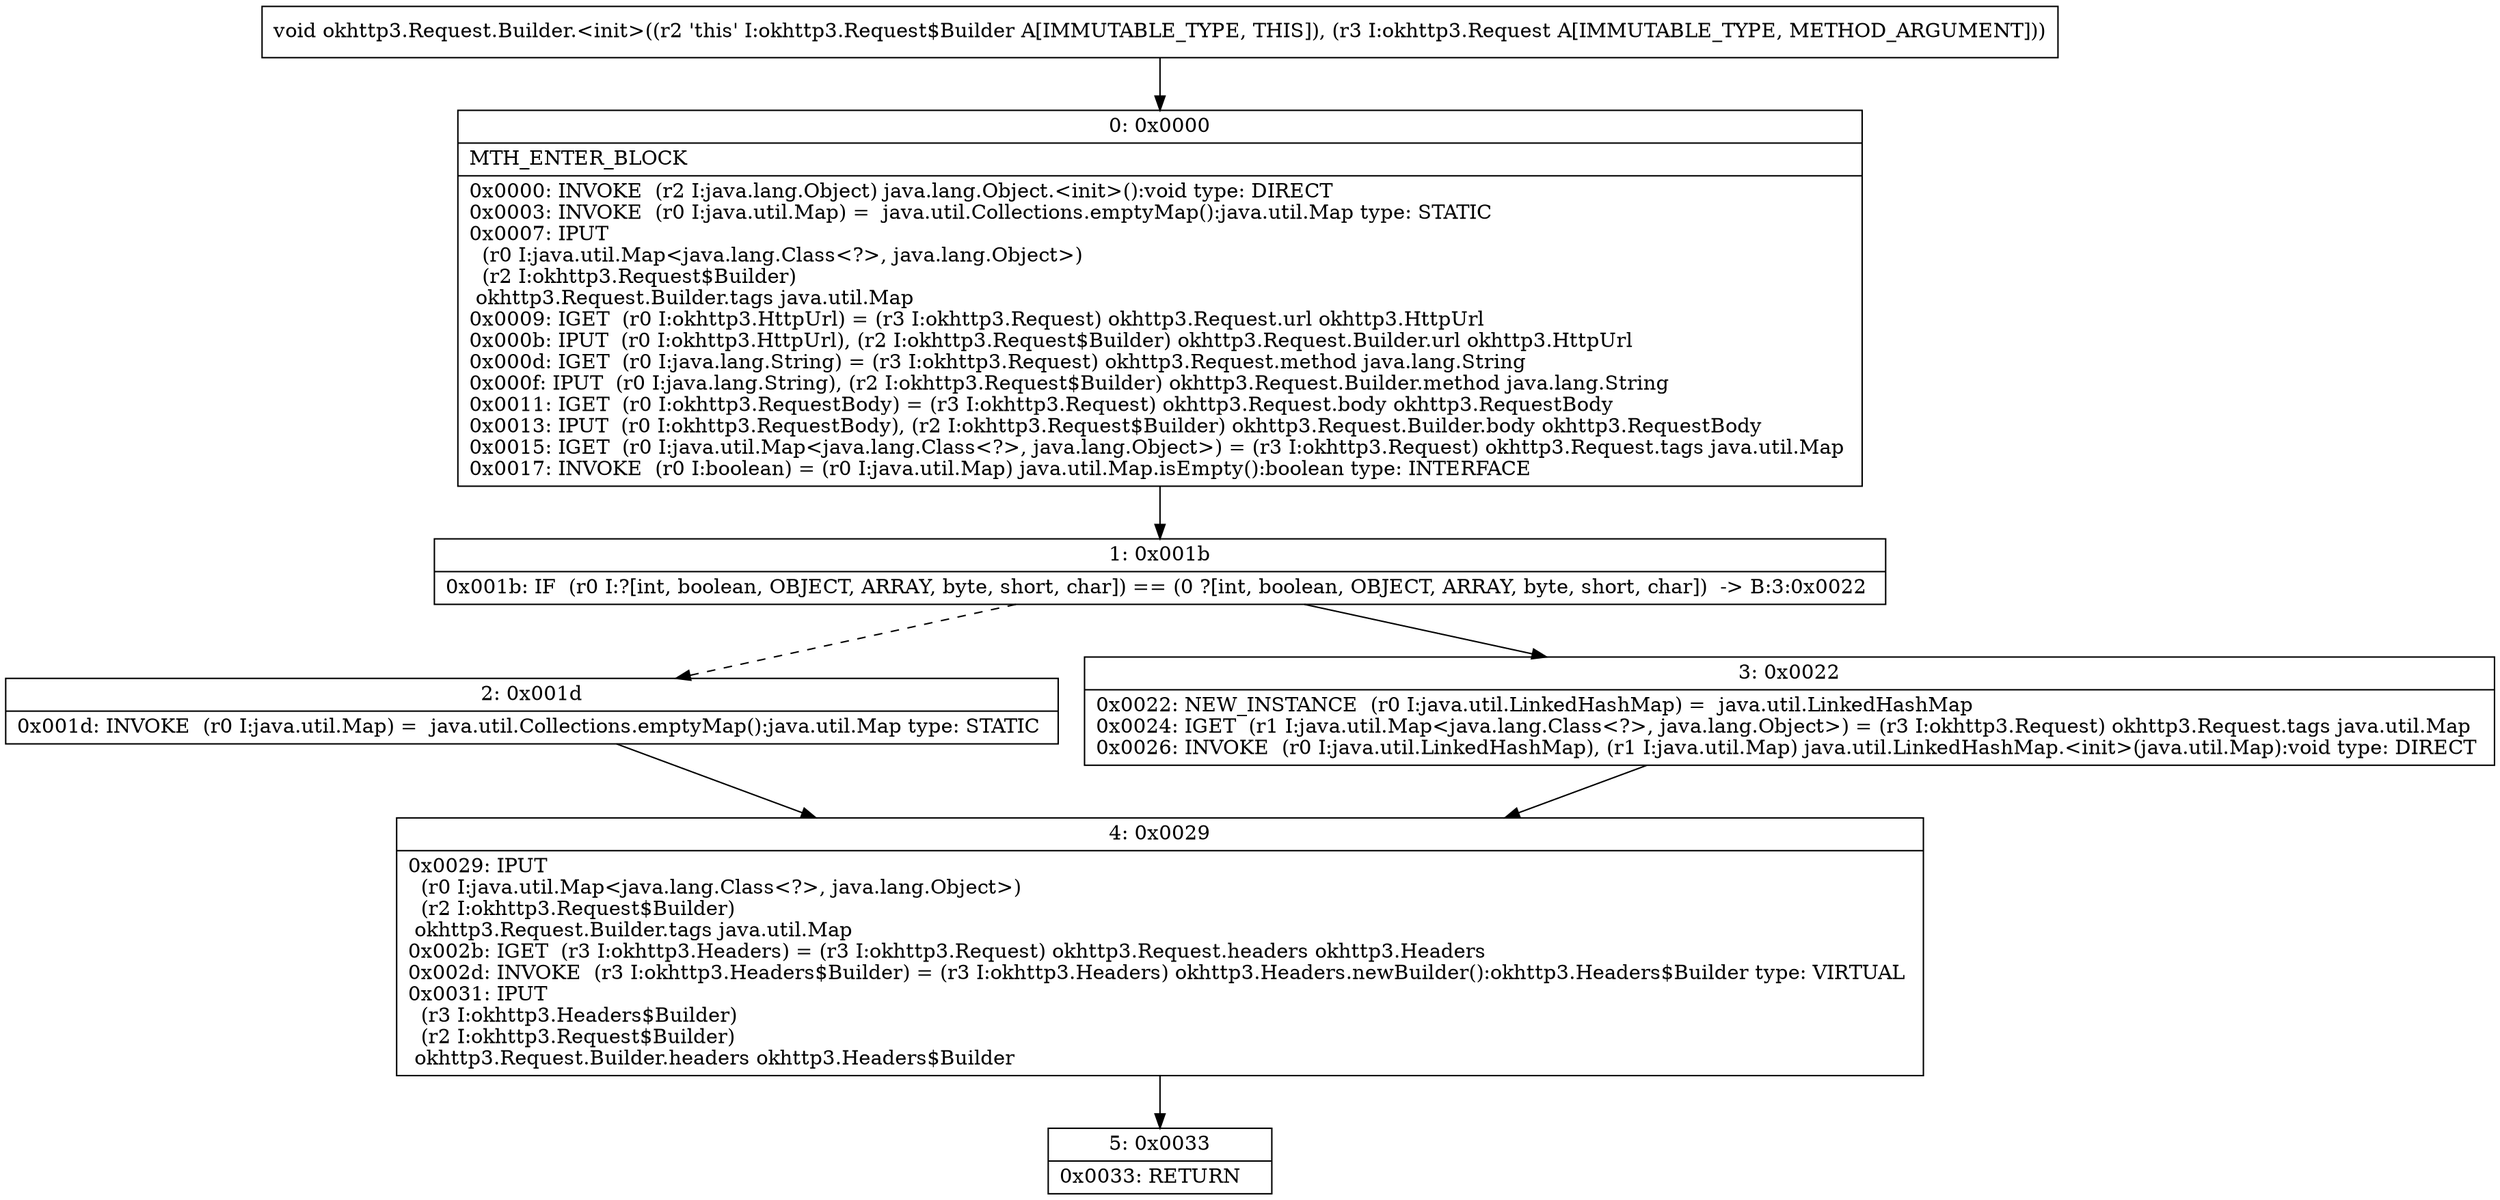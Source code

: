 digraph "CFG forokhttp3.Request.Builder.\<init\>(Lokhttp3\/Request;)V" {
Node_0 [shape=record,label="{0\:\ 0x0000|MTH_ENTER_BLOCK\l|0x0000: INVOKE  (r2 I:java.lang.Object) java.lang.Object.\<init\>():void type: DIRECT \l0x0003: INVOKE  (r0 I:java.util.Map) =  java.util.Collections.emptyMap():java.util.Map type: STATIC \l0x0007: IPUT  \l  (r0 I:java.util.Map\<java.lang.Class\<?\>, java.lang.Object\>)\l  (r2 I:okhttp3.Request$Builder)\l okhttp3.Request.Builder.tags java.util.Map \l0x0009: IGET  (r0 I:okhttp3.HttpUrl) = (r3 I:okhttp3.Request) okhttp3.Request.url okhttp3.HttpUrl \l0x000b: IPUT  (r0 I:okhttp3.HttpUrl), (r2 I:okhttp3.Request$Builder) okhttp3.Request.Builder.url okhttp3.HttpUrl \l0x000d: IGET  (r0 I:java.lang.String) = (r3 I:okhttp3.Request) okhttp3.Request.method java.lang.String \l0x000f: IPUT  (r0 I:java.lang.String), (r2 I:okhttp3.Request$Builder) okhttp3.Request.Builder.method java.lang.String \l0x0011: IGET  (r0 I:okhttp3.RequestBody) = (r3 I:okhttp3.Request) okhttp3.Request.body okhttp3.RequestBody \l0x0013: IPUT  (r0 I:okhttp3.RequestBody), (r2 I:okhttp3.Request$Builder) okhttp3.Request.Builder.body okhttp3.RequestBody \l0x0015: IGET  (r0 I:java.util.Map\<java.lang.Class\<?\>, java.lang.Object\>) = (r3 I:okhttp3.Request) okhttp3.Request.tags java.util.Map \l0x0017: INVOKE  (r0 I:boolean) = (r0 I:java.util.Map) java.util.Map.isEmpty():boolean type: INTERFACE \l}"];
Node_1 [shape=record,label="{1\:\ 0x001b|0x001b: IF  (r0 I:?[int, boolean, OBJECT, ARRAY, byte, short, char]) == (0 ?[int, boolean, OBJECT, ARRAY, byte, short, char])  \-\> B:3:0x0022 \l}"];
Node_2 [shape=record,label="{2\:\ 0x001d|0x001d: INVOKE  (r0 I:java.util.Map) =  java.util.Collections.emptyMap():java.util.Map type: STATIC \l}"];
Node_3 [shape=record,label="{3\:\ 0x0022|0x0022: NEW_INSTANCE  (r0 I:java.util.LinkedHashMap) =  java.util.LinkedHashMap \l0x0024: IGET  (r1 I:java.util.Map\<java.lang.Class\<?\>, java.lang.Object\>) = (r3 I:okhttp3.Request) okhttp3.Request.tags java.util.Map \l0x0026: INVOKE  (r0 I:java.util.LinkedHashMap), (r1 I:java.util.Map) java.util.LinkedHashMap.\<init\>(java.util.Map):void type: DIRECT \l}"];
Node_4 [shape=record,label="{4\:\ 0x0029|0x0029: IPUT  \l  (r0 I:java.util.Map\<java.lang.Class\<?\>, java.lang.Object\>)\l  (r2 I:okhttp3.Request$Builder)\l okhttp3.Request.Builder.tags java.util.Map \l0x002b: IGET  (r3 I:okhttp3.Headers) = (r3 I:okhttp3.Request) okhttp3.Request.headers okhttp3.Headers \l0x002d: INVOKE  (r3 I:okhttp3.Headers$Builder) = (r3 I:okhttp3.Headers) okhttp3.Headers.newBuilder():okhttp3.Headers$Builder type: VIRTUAL \l0x0031: IPUT  \l  (r3 I:okhttp3.Headers$Builder)\l  (r2 I:okhttp3.Request$Builder)\l okhttp3.Request.Builder.headers okhttp3.Headers$Builder \l}"];
Node_5 [shape=record,label="{5\:\ 0x0033|0x0033: RETURN   \l}"];
MethodNode[shape=record,label="{void okhttp3.Request.Builder.\<init\>((r2 'this' I:okhttp3.Request$Builder A[IMMUTABLE_TYPE, THIS]), (r3 I:okhttp3.Request A[IMMUTABLE_TYPE, METHOD_ARGUMENT])) }"];
MethodNode -> Node_0;
Node_0 -> Node_1;
Node_1 -> Node_2[style=dashed];
Node_1 -> Node_3;
Node_2 -> Node_4;
Node_3 -> Node_4;
Node_4 -> Node_5;
}

